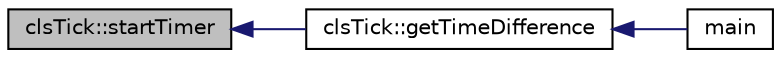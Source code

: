 digraph "clsTick::startTimer"
{
  edge [fontname="Helvetica",fontsize="10",labelfontname="Helvetica",labelfontsize="10"];
  node [fontname="Helvetica",fontsize="10",shape=record];
  rankdir="LR";
  Node10 [label="clsTick::startTimer",height=0.2,width=0.4,color="black", fillcolor="grey75", style="filled", fontcolor="black"];
  Node10 -> Node11 [dir="back",color="midnightblue",fontsize="10",style="solid",fontname="Helvetica"];
  Node11 [label="clsTick::getTimeDifference",height=0.2,width=0.4,color="black", fillcolor="white", style="filled",URL="$d9/d77/a00095.html#a011a0ebd83eef4f9bc981cd3142738b7"];
  Node11 -> Node12 [dir="back",color="midnightblue",fontsize="10",style="solid",fontname="Helvetica"];
  Node12 [label="main",height=0.2,width=0.4,color="black", fillcolor="white", style="filled",URL="$db/db2/a00020.html#a0ddf1224851353fc92bfbff6f499fa97"];
}
